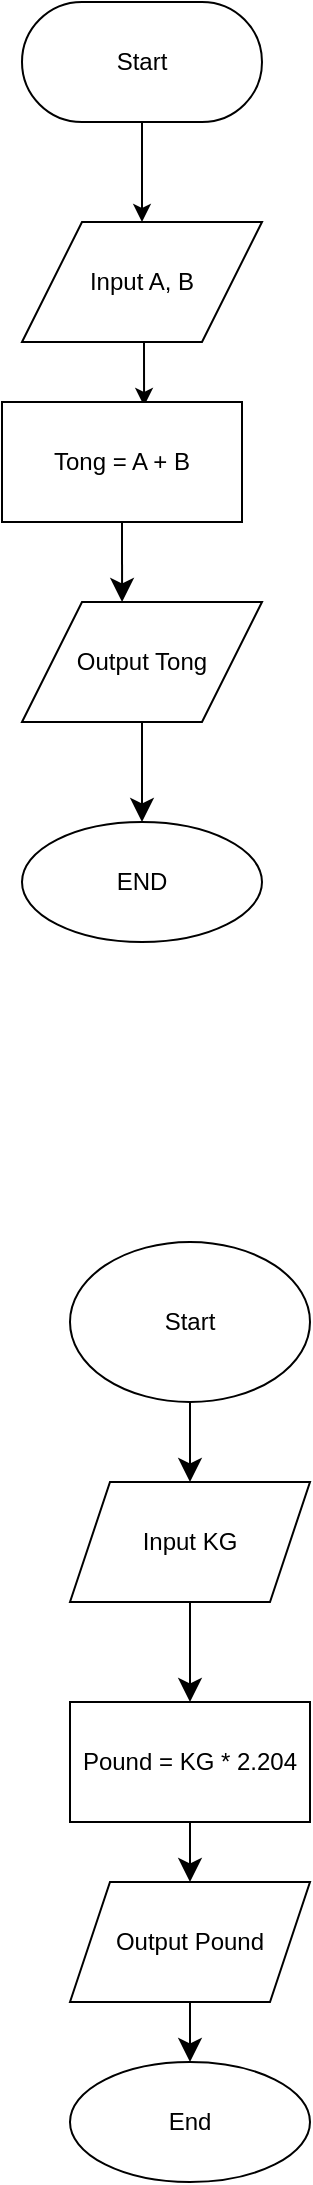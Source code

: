 <mxfile version="16.6.2" type="device" pages="2"><diagram id="kh2x31SEcWKkgmVMAJ9R" name="Page-1"><mxGraphModel dx="1021" dy="529" grid="1" gridSize="10" guides="1" tooltips="1" connect="1" arrows="1" fold="1" page="1" pageScale="1" pageWidth="827" pageHeight="1169" math="0" shadow="0"><root><mxCell id="0"/><mxCell id="1" parent="0"/><mxCell id="r_vymQB2Vv9S_fk1nvJm-5" style="edgeStyle=orthogonalEdgeStyle;rounded=0;orthogonalLoop=1;jettySize=auto;html=1;exitX=0.5;exitY=1;exitDx=0;exitDy=0;entryX=0.5;entryY=0;entryDx=0;entryDy=0;" edge="1" parent="1" source="r_vymQB2Vv9S_fk1nvJm-2" target="r_vymQB2Vv9S_fk1nvJm-3"><mxGeometry relative="1" as="geometry"/></mxCell><mxCell id="r_vymQB2Vv9S_fk1nvJm-2" value="Start" style="rounded=1;whiteSpace=wrap;html=1;arcSize=50;" vertex="1" parent="1"><mxGeometry x="330" y="60" width="120" height="60" as="geometry"/></mxCell><mxCell id="r_vymQB2Vv9S_fk1nvJm-10" style="edgeStyle=orthogonalEdgeStyle;rounded=0;orthogonalLoop=1;jettySize=auto;html=1;exitX=0.5;exitY=1;exitDx=0;exitDy=0;entryX=0.592;entryY=0.033;entryDx=0;entryDy=0;entryPerimeter=0;" edge="1" parent="1" source="r_vymQB2Vv9S_fk1nvJm-3" target="r_vymQB2Vv9S_fk1nvJm-6"><mxGeometry relative="1" as="geometry"/></mxCell><mxCell id="r_vymQB2Vv9S_fk1nvJm-3" value="Input A, B" style="shape=parallelogram;perimeter=parallelogramPerimeter;whiteSpace=wrap;html=1;fixedSize=1;size=30;" vertex="1" parent="1"><mxGeometry x="330" y="170" width="120" height="60" as="geometry"/></mxCell><mxCell id="r_vymQB2Vv9S_fk1nvJm-12" style="edgeStyle=orthogonalEdgeStyle;rounded=0;orthogonalLoop=1;jettySize=auto;html=1;exitX=0.5;exitY=1;exitDx=0;exitDy=0;entryX=0.417;entryY=0;entryDx=0;entryDy=0;entryPerimeter=0;endSize=9;" edge="1" parent="1" source="r_vymQB2Vv9S_fk1nvJm-6" target="r_vymQB2Vv9S_fk1nvJm-11"><mxGeometry relative="1" as="geometry"/></mxCell><mxCell id="r_vymQB2Vv9S_fk1nvJm-6" value="Tong = A + B" style="rounded=0;whiteSpace=wrap;html=1;" vertex="1" parent="1"><mxGeometry x="320" y="260" width="120" height="60" as="geometry"/></mxCell><mxCell id="r_vymQB2Vv9S_fk1nvJm-16" value="" style="edgeStyle=orthogonalEdgeStyle;rounded=0;orthogonalLoop=1;jettySize=auto;html=1;endSize=9;" edge="1" parent="1" source="r_vymQB2Vv9S_fk1nvJm-11" target="r_vymQB2Vv9S_fk1nvJm-15"><mxGeometry relative="1" as="geometry"/></mxCell><mxCell id="r_vymQB2Vv9S_fk1nvJm-11" value="Output Tong" style="shape=parallelogram;perimeter=parallelogramPerimeter;whiteSpace=wrap;html=1;fixedSize=1;size=30;strokeWidth=1;" vertex="1" parent="1"><mxGeometry x="330" y="360" width="120" height="60" as="geometry"/></mxCell><mxCell id="r_vymQB2Vv9S_fk1nvJm-15" value="END" style="ellipse;whiteSpace=wrap;html=1;strokeWidth=1;" vertex="1" parent="1"><mxGeometry x="330" y="470" width="120" height="60" as="geometry"/></mxCell><mxCell id="r_vymQB2Vv9S_fk1nvJm-19" value="" style="edgeStyle=orthogonalEdgeStyle;rounded=0;orthogonalLoop=1;jettySize=auto;html=1;endSize=9;" edge="1" parent="1" source="r_vymQB2Vv9S_fk1nvJm-17" target="r_vymQB2Vv9S_fk1nvJm-18"><mxGeometry relative="1" as="geometry"/></mxCell><mxCell id="r_vymQB2Vv9S_fk1nvJm-17" value="Start" style="ellipse;whiteSpace=wrap;html=1;strokeWidth=1;" vertex="1" parent="1"><mxGeometry x="354" y="680" width="120" height="80" as="geometry"/></mxCell><mxCell id="r_vymQB2Vv9S_fk1nvJm-21" value="" style="edgeStyle=orthogonalEdgeStyle;rounded=0;orthogonalLoop=1;jettySize=auto;html=1;endSize=9;" edge="1" parent="1" source="r_vymQB2Vv9S_fk1nvJm-18" target="r_vymQB2Vv9S_fk1nvJm-20"><mxGeometry relative="1" as="geometry"/></mxCell><mxCell id="r_vymQB2Vv9S_fk1nvJm-18" value="Input KG" style="shape=parallelogram;perimeter=parallelogramPerimeter;whiteSpace=wrap;html=1;fixedSize=1;strokeWidth=1;" vertex="1" parent="1"><mxGeometry x="354" y="800" width="120" height="60" as="geometry"/></mxCell><mxCell id="r_vymQB2Vv9S_fk1nvJm-23" value="" style="edgeStyle=orthogonalEdgeStyle;rounded=0;orthogonalLoop=1;jettySize=auto;html=1;endSize=9;" edge="1" parent="1" source="r_vymQB2Vv9S_fk1nvJm-20" target="r_vymQB2Vv9S_fk1nvJm-22"><mxGeometry relative="1" as="geometry"/></mxCell><mxCell id="r_vymQB2Vv9S_fk1nvJm-20" value="Pound = KG * 2.204" style="whiteSpace=wrap;html=1;strokeWidth=1;" vertex="1" parent="1"><mxGeometry x="354" y="910" width="120" height="60" as="geometry"/></mxCell><mxCell id="r_vymQB2Vv9S_fk1nvJm-25" value="" style="edgeStyle=orthogonalEdgeStyle;rounded=0;orthogonalLoop=1;jettySize=auto;html=1;endSize=9;" edge="1" parent="1" source="r_vymQB2Vv9S_fk1nvJm-22" target="r_vymQB2Vv9S_fk1nvJm-24"><mxGeometry relative="1" as="geometry"/></mxCell><mxCell id="r_vymQB2Vv9S_fk1nvJm-22" value="Output Pound" style="shape=parallelogram;perimeter=parallelogramPerimeter;whiteSpace=wrap;html=1;fixedSize=1;strokeWidth=1;" vertex="1" parent="1"><mxGeometry x="354" y="1000" width="120" height="60" as="geometry"/></mxCell><mxCell id="r_vymQB2Vv9S_fk1nvJm-24" value="End" style="ellipse;whiteSpace=wrap;html=1;strokeWidth=1;" vertex="1" parent="1"><mxGeometry x="354" y="1090" width="120" height="60" as="geometry"/></mxCell></root></mxGraphModel></diagram><diagram id="IU938TJZ-fzZxwVhrNdR" name="Page-2"><mxGraphModel dx="1848" dy="529" grid="1" gridSize="10" guides="1" tooltips="1" connect="1" arrows="1" fold="1" page="1" pageScale="1" pageWidth="827" pageHeight="1169" math="0" shadow="0"><root><mxCell id="jLG58TYuOCDECtU8HF5e-0"/><mxCell id="jLG58TYuOCDECtU8HF5e-1" parent="jLG58TYuOCDECtU8HF5e-0"/><mxCell id="jLG58TYuOCDECtU8HF5e-4" value="" style="edgeStyle=orthogonalEdgeStyle;rounded=0;orthogonalLoop=1;jettySize=auto;html=1;endSize=9;" edge="1" parent="jLG58TYuOCDECtU8HF5e-1" source="jLG58TYuOCDECtU8HF5e-2" target="jLG58TYuOCDECtU8HF5e-3"><mxGeometry relative="1" as="geometry"/></mxCell><mxCell id="jLG58TYuOCDECtU8HF5e-2" value="Start" style="ellipse;whiteSpace=wrap;html=1;strokeWidth=1;" vertex="1" parent="jLG58TYuOCDECtU8HF5e-1"><mxGeometry x="354" y="30" width="120" height="80" as="geometry"/></mxCell><mxCell id="jLG58TYuOCDECtU8HF5e-6" value="" style="edgeStyle=orthogonalEdgeStyle;rounded=0;orthogonalLoop=1;jettySize=auto;html=1;endSize=9;" edge="1" parent="jLG58TYuOCDECtU8HF5e-1" source="jLG58TYuOCDECtU8HF5e-3" target="jLG58TYuOCDECtU8HF5e-5"><mxGeometry relative="1" as="geometry"/></mxCell><mxCell id="jLG58TYuOCDECtU8HF5e-3" value="nhập a, b" style="shape=parallelogram;perimeter=parallelogramPerimeter;whiteSpace=wrap;html=1;fixedSize=1;strokeWidth=1;" vertex="1" parent="jLG58TYuOCDECtU8HF5e-1"><mxGeometry x="354" y="150" width="120" height="60" as="geometry"/></mxCell><mxCell id="jLG58TYuOCDECtU8HF5e-9" value="" style="edgeStyle=orthogonalEdgeStyle;rounded=0;orthogonalLoop=1;jettySize=auto;html=1;endSize=9;" edge="1" parent="jLG58TYuOCDECtU8HF5e-1" source="jLG58TYuOCDECtU8HF5e-5" target="jLG58TYuOCDECtU8HF5e-8"><mxGeometry relative="1" as="geometry"/></mxCell><mxCell id="jLG58TYuOCDECtU8HF5e-20" value="" style="edgeStyle=orthogonalEdgeStyle;rounded=0;orthogonalLoop=1;jettySize=auto;html=1;endSize=9;" edge="1" parent="jLG58TYuOCDECtU8HF5e-1" source="jLG58TYuOCDECtU8HF5e-5" target="jLG58TYuOCDECtU8HF5e-19"><mxGeometry relative="1" as="geometry"/></mxCell><mxCell id="jLG58TYuOCDECtU8HF5e-5" value="a &amp;lt;&amp;gt; 0" style="rhombus;whiteSpace=wrap;html=1;strokeWidth=1;" vertex="1" parent="jLG58TYuOCDECtU8HF5e-1"><mxGeometry x="349" y="250" width="130" height="120" as="geometry"/></mxCell><mxCell id="jLG58TYuOCDECtU8HF5e-32" style="edgeStyle=orthogonalEdgeStyle;rounded=0;orthogonalLoop=1;jettySize=auto;html=1;exitX=0.5;exitY=1;exitDx=0;exitDy=0;entryX=0.5;entryY=0;entryDx=0;entryDy=0;endSize=9;" edge="1" parent="jLG58TYuOCDECtU8HF5e-1" source="jLG58TYuOCDECtU8HF5e-8" target="jLG58TYuOCDECtU8HF5e-31"><mxGeometry relative="1" as="geometry"/></mxCell><mxCell id="jLG58TYuOCDECtU8HF5e-8" value="x = -b :a" style="shape=parallelogram;perimeter=parallelogramPerimeter;whiteSpace=wrap;html=1;fixedSize=1;strokeWidth=1;size=-44;" vertex="1" parent="jLG58TYuOCDECtU8HF5e-1"><mxGeometry x="564" y="280" width="120" height="60" as="geometry"/></mxCell><mxCell id="jLG58TYuOCDECtU8HF5e-14" value="End" style="ellipse;whiteSpace=wrap;html=1;strokeWidth=1;" vertex="1" parent="jLG58TYuOCDECtU8HF5e-1"><mxGeometry x="359" y="410" width="120" height="80" as="geometry"/></mxCell><mxCell id="jLG58TYuOCDECtU8HF5e-17" value="Yes" style="text;html=1;strokeColor=none;fillColor=none;align=center;verticalAlign=middle;whiteSpace=wrap;rounded=0;" vertex="1" parent="jLG58TYuOCDECtU8HF5e-1"><mxGeometry x="490" y="270" width="60" height="30" as="geometry"/></mxCell><mxCell id="jLG58TYuOCDECtU8HF5e-18" value="No" style="text;html=1;strokeColor=none;fillColor=none;align=center;verticalAlign=middle;whiteSpace=wrap;rounded=0;" vertex="1" parent="jLG58TYuOCDECtU8HF5e-1"><mxGeometry x="299" y="270" width="60" height="30" as="geometry"/></mxCell><mxCell id="jLG58TYuOCDECtU8HF5e-22" style="edgeStyle=orthogonalEdgeStyle;rounded=0;orthogonalLoop=1;jettySize=auto;html=1;exitX=0;exitY=0.5;exitDx=0;exitDy=0;entryX=1;entryY=0.5;entryDx=0;entryDy=0;endSize=9;" edge="1" parent="jLG58TYuOCDECtU8HF5e-1" source="jLG58TYuOCDECtU8HF5e-19" target="jLG58TYuOCDECtU8HF5e-21"><mxGeometry relative="1" as="geometry"/></mxCell><mxCell id="jLG58TYuOCDECtU8HF5e-23" style="edgeStyle=orthogonalEdgeStyle;rounded=0;orthogonalLoop=1;jettySize=auto;html=1;exitX=0.5;exitY=1;exitDx=0;exitDy=0;endSize=9;" edge="1" parent="jLG58TYuOCDECtU8HF5e-1" source="jLG58TYuOCDECtU8HF5e-19"><mxGeometry relative="1" as="geometry"><mxPoint x="203.765" y="410" as="targetPoint"/></mxGeometry></mxCell><mxCell id="jLG58TYuOCDECtU8HF5e-19" value="b = 0" style="rhombus;whiteSpace=wrap;html=1;strokeWidth=1;" vertex="1" parent="jLG58TYuOCDECtU8HF5e-1"><mxGeometry x="139" y="250" width="130" height="120" as="geometry"/></mxCell><mxCell id="jLG58TYuOCDECtU8HF5e-28" style="edgeStyle=orthogonalEdgeStyle;rounded=0;orthogonalLoop=1;jettySize=auto;html=1;exitX=0.5;exitY=1;exitDx=0;exitDy=0;entryX=0.5;entryY=1;entryDx=0;entryDy=0;endSize=9;" edge="1" parent="jLG58TYuOCDECtU8HF5e-1" source="jLG58TYuOCDECtU8HF5e-21" target="jLG58TYuOCDECtU8HF5e-14"><mxGeometry relative="1" as="geometry"/></mxCell><mxCell id="jLG58TYuOCDECtU8HF5e-21" value="vô số nghiệm" style="shape=parallelogram;perimeter=parallelogramPerimeter;whiteSpace=wrap;html=1;fixedSize=1;strokeWidth=1;" vertex="1" parent="jLG58TYuOCDECtU8HF5e-1"><mxGeometry x="-10" y="280" width="120" height="60" as="geometry"/></mxCell><mxCell id="jLG58TYuOCDECtU8HF5e-27" style="edgeStyle=orthogonalEdgeStyle;rounded=0;orthogonalLoop=1;jettySize=auto;html=1;exitX=0.5;exitY=1;exitDx=0;exitDy=0;entryX=0;entryY=0.5;entryDx=0;entryDy=0;endSize=9;" edge="1" parent="jLG58TYuOCDECtU8HF5e-1" source="jLG58TYuOCDECtU8HF5e-24" target="jLG58TYuOCDECtU8HF5e-14"><mxGeometry relative="1" as="geometry"/></mxCell><mxCell id="jLG58TYuOCDECtU8HF5e-24" value="vô nghiệm" style="shape=parallelogram;perimeter=parallelogramPerimeter;whiteSpace=wrap;html=1;fixedSize=1;strokeWidth=1;" vertex="1" parent="jLG58TYuOCDECtU8HF5e-1"><mxGeometry x="144" y="410" width="120" height="60" as="geometry"/></mxCell><mxCell id="jLG58TYuOCDECtU8HF5e-25" value="Yes" style="text;html=1;strokeColor=none;fillColor=none;align=center;verticalAlign=middle;whiteSpace=wrap;rounded=0;" vertex="1" parent="jLG58TYuOCDECtU8HF5e-1"><mxGeometry x="110" y="250" width="60" height="30" as="geometry"/></mxCell><mxCell id="jLG58TYuOCDECtU8HF5e-26" value="No" style="text;html=1;strokeColor=none;fillColor=none;align=center;verticalAlign=middle;whiteSpace=wrap;rounded=0;" vertex="1" parent="jLG58TYuOCDECtU8HF5e-1"><mxGeometry x="220" y="370" width="60" height="30" as="geometry"/></mxCell><mxCell id="jLG58TYuOCDECtU8HF5e-33" style="edgeStyle=orthogonalEdgeStyle;rounded=0;orthogonalLoop=1;jettySize=auto;html=1;exitX=0;exitY=0.5;exitDx=0;exitDy=0;entryX=1;entryY=0.5;entryDx=0;entryDy=0;endSize=9;" edge="1" parent="jLG58TYuOCDECtU8HF5e-1" source="jLG58TYuOCDECtU8HF5e-31" target="jLG58TYuOCDECtU8HF5e-14"><mxGeometry relative="1" as="geometry"/></mxCell><mxCell id="jLG58TYuOCDECtU8HF5e-31" value="show x" style="shape=parallelogram;perimeter=parallelogramPerimeter;whiteSpace=wrap;html=1;fixedSize=1;strokeWidth=1;" vertex="1" parent="jLG58TYuOCDECtU8HF5e-1"><mxGeometry x="560" y="390" width="124" height="60" as="geometry"/></mxCell></root></mxGraphModel></diagram></mxfile>